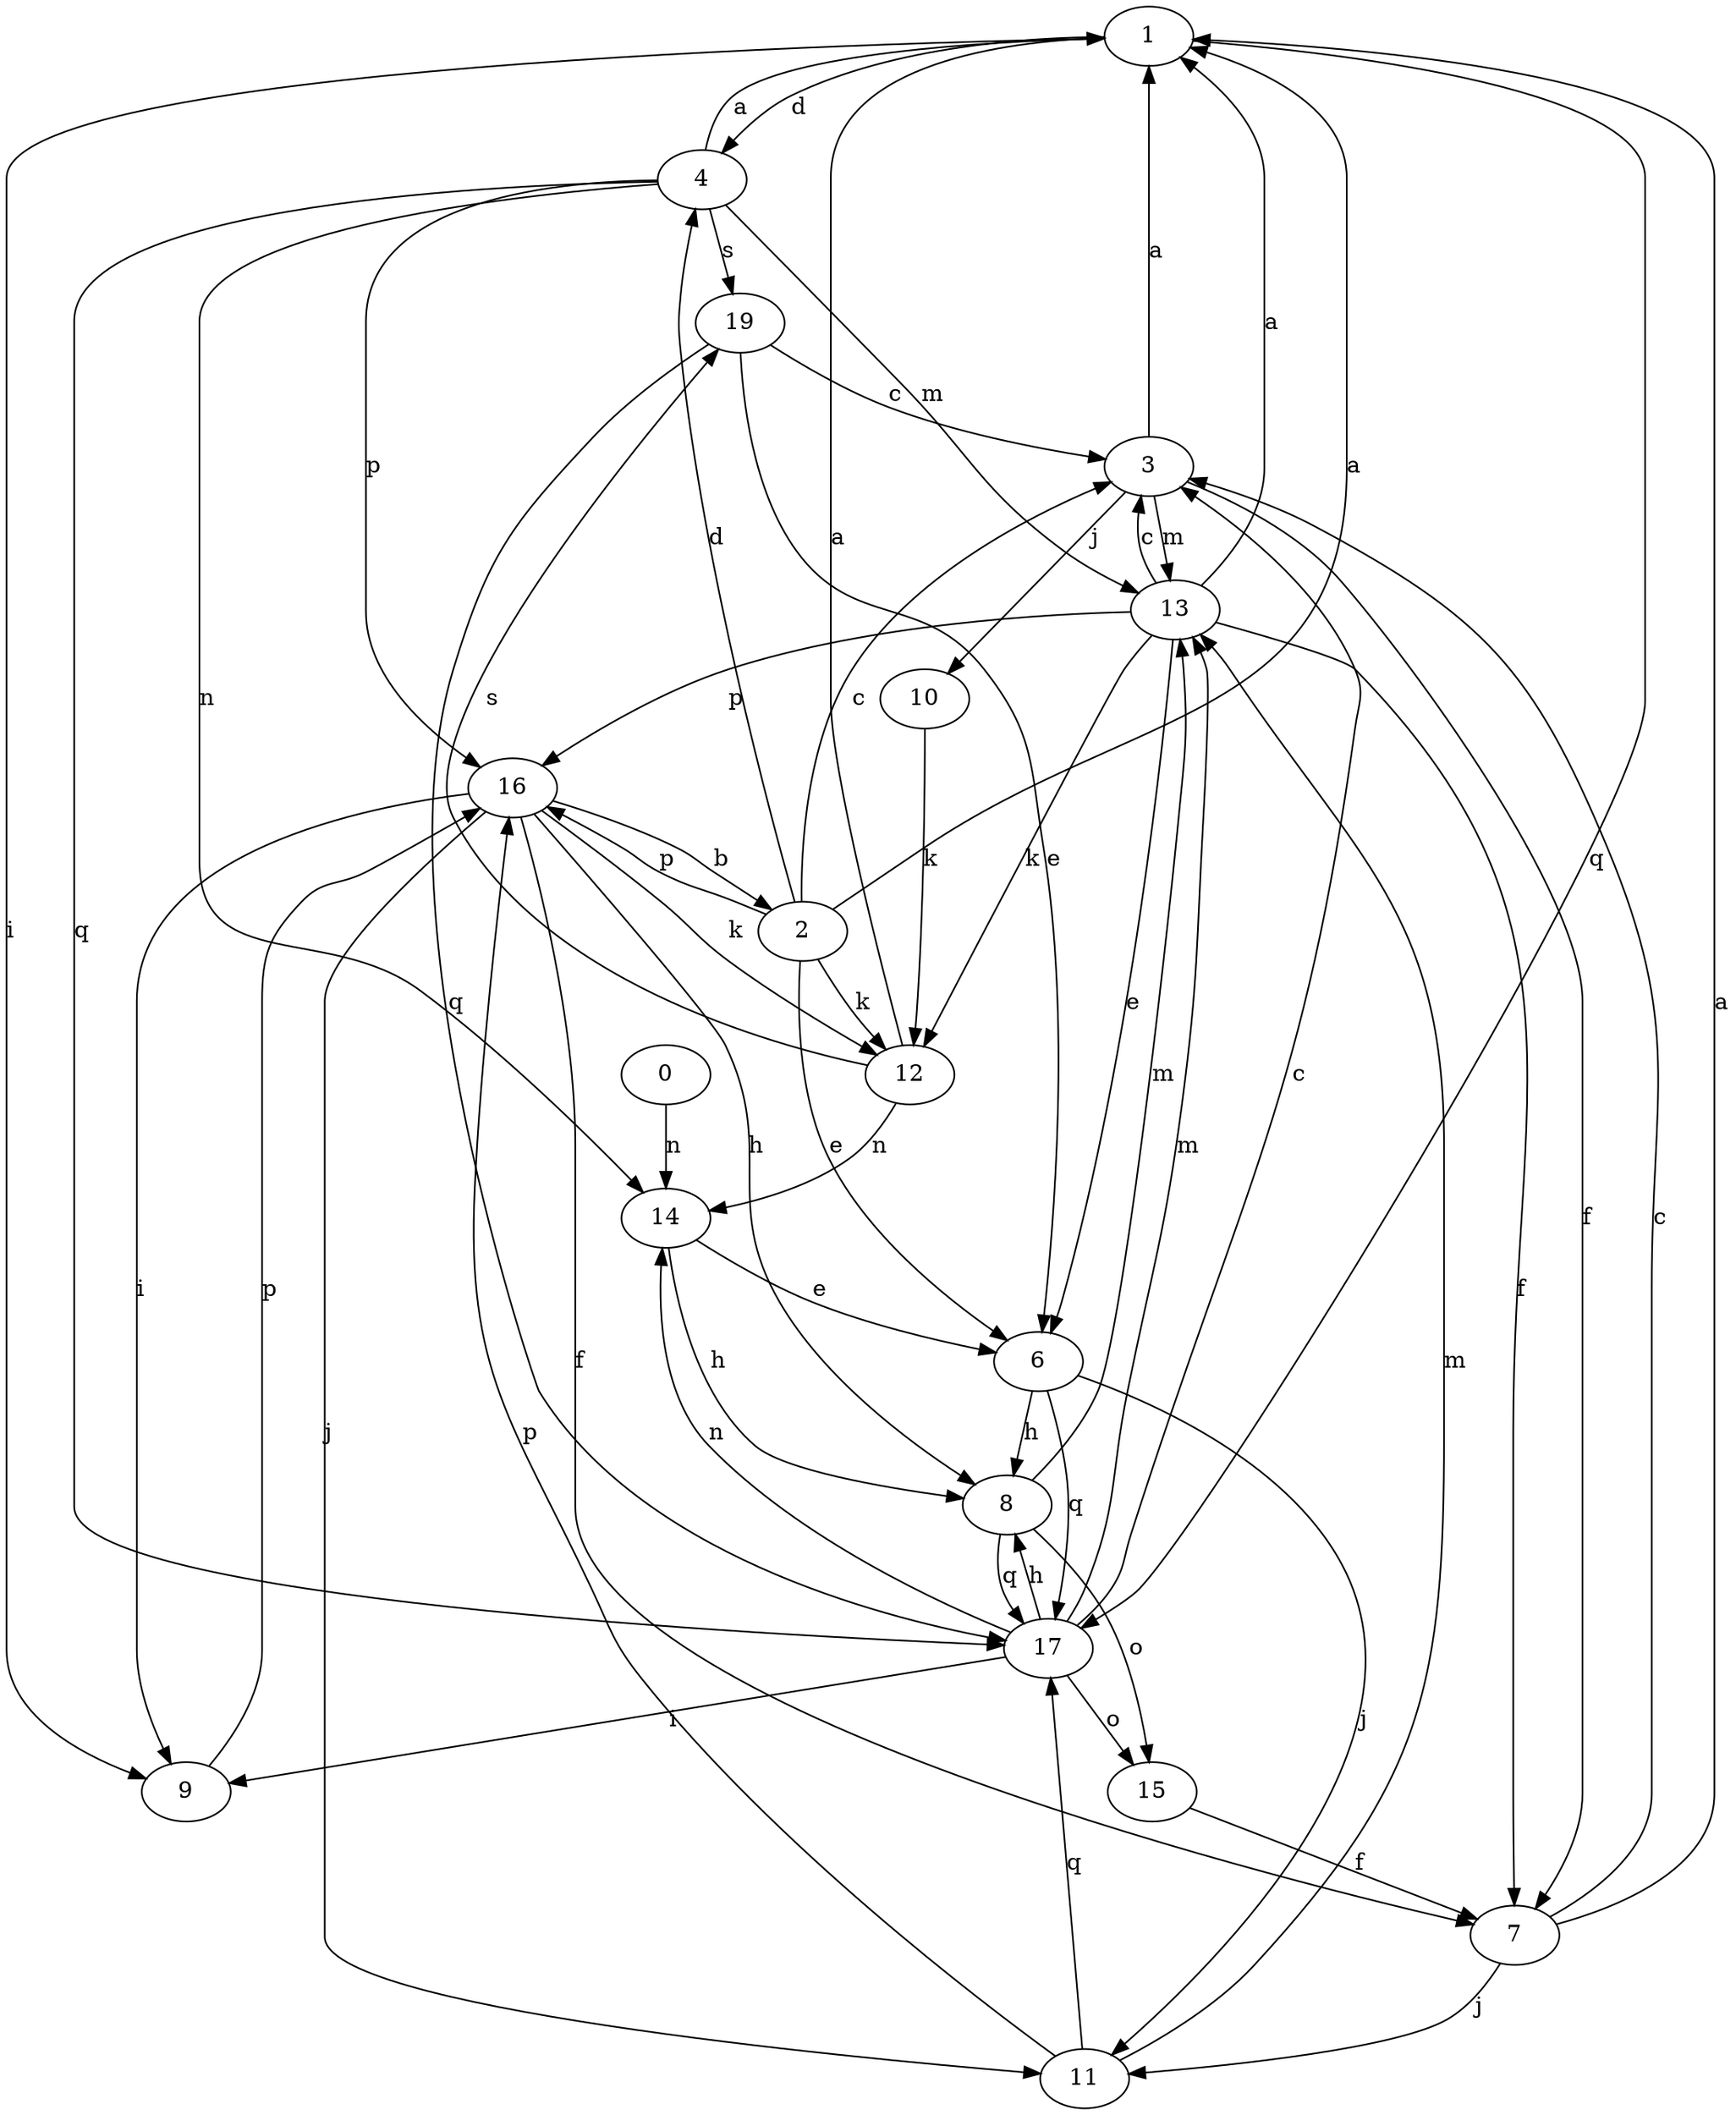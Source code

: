 strict digraph  {
1;
2;
3;
4;
6;
7;
8;
0;
9;
10;
11;
12;
13;
14;
15;
16;
17;
19;
1 -> 4  [label=d];
1 -> 9  [label=i];
1 -> 17  [label=q];
2 -> 1  [label=a];
2 -> 3  [label=c];
2 -> 4  [label=d];
2 -> 6  [label=e];
2 -> 12  [label=k];
2 -> 16  [label=p];
3 -> 1  [label=a];
3 -> 7  [label=f];
3 -> 10  [label=j];
3 -> 13  [label=m];
4 -> 1  [label=a];
4 -> 13  [label=m];
4 -> 14  [label=n];
4 -> 16  [label=p];
4 -> 17  [label=q];
4 -> 19  [label=s];
6 -> 8  [label=h];
6 -> 11  [label=j];
6 -> 17  [label=q];
7 -> 1  [label=a];
7 -> 3  [label=c];
7 -> 11  [label=j];
8 -> 13  [label=m];
8 -> 15  [label=o];
8 -> 17  [label=q];
0 -> 14  [label=n];
9 -> 16  [label=p];
10 -> 12  [label=k];
11 -> 13  [label=m];
11 -> 16  [label=p];
11 -> 17  [label=q];
12 -> 1  [label=a];
12 -> 14  [label=n];
12 -> 19  [label=s];
13 -> 1  [label=a];
13 -> 3  [label=c];
13 -> 6  [label=e];
13 -> 7  [label=f];
13 -> 12  [label=k];
13 -> 16  [label=p];
14 -> 6  [label=e];
14 -> 8  [label=h];
15 -> 7  [label=f];
16 -> 2  [label=b];
16 -> 7  [label=f];
16 -> 8  [label=h];
16 -> 9  [label=i];
16 -> 11  [label=j];
16 -> 12  [label=k];
17 -> 3  [label=c];
17 -> 8  [label=h];
17 -> 9  [label=i];
17 -> 13  [label=m];
17 -> 14  [label=n];
17 -> 15  [label=o];
19 -> 3  [label=c];
19 -> 6  [label=e];
19 -> 17  [label=q];
}
